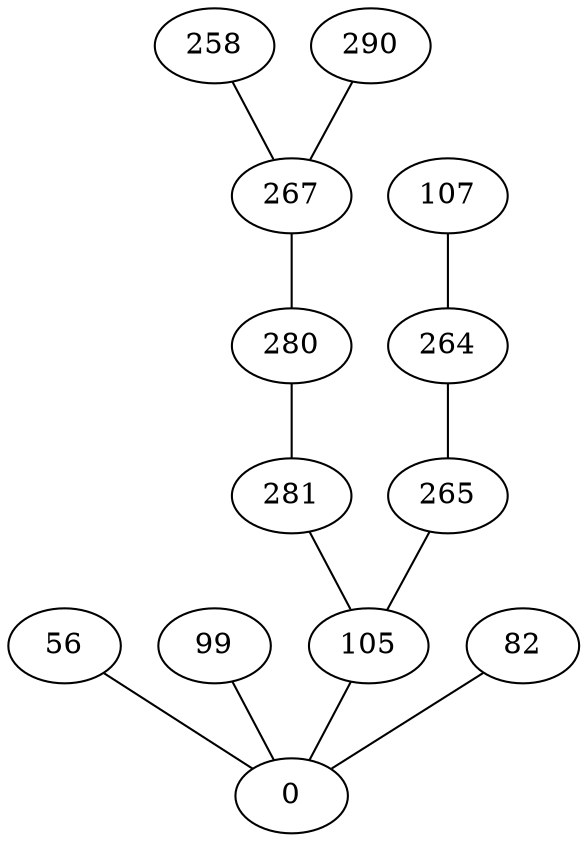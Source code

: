 strict graph {
	56 -- 0;
	99 -- 0;
	105 -- 0;
	82 -- 0;
	281 -- 105;
	265 -- 105;
	264 -- 265;
	280 -- 281;
	107 -- 264;
	267 -- 280;
	258 -- 267;
	290 -- 267;
}
